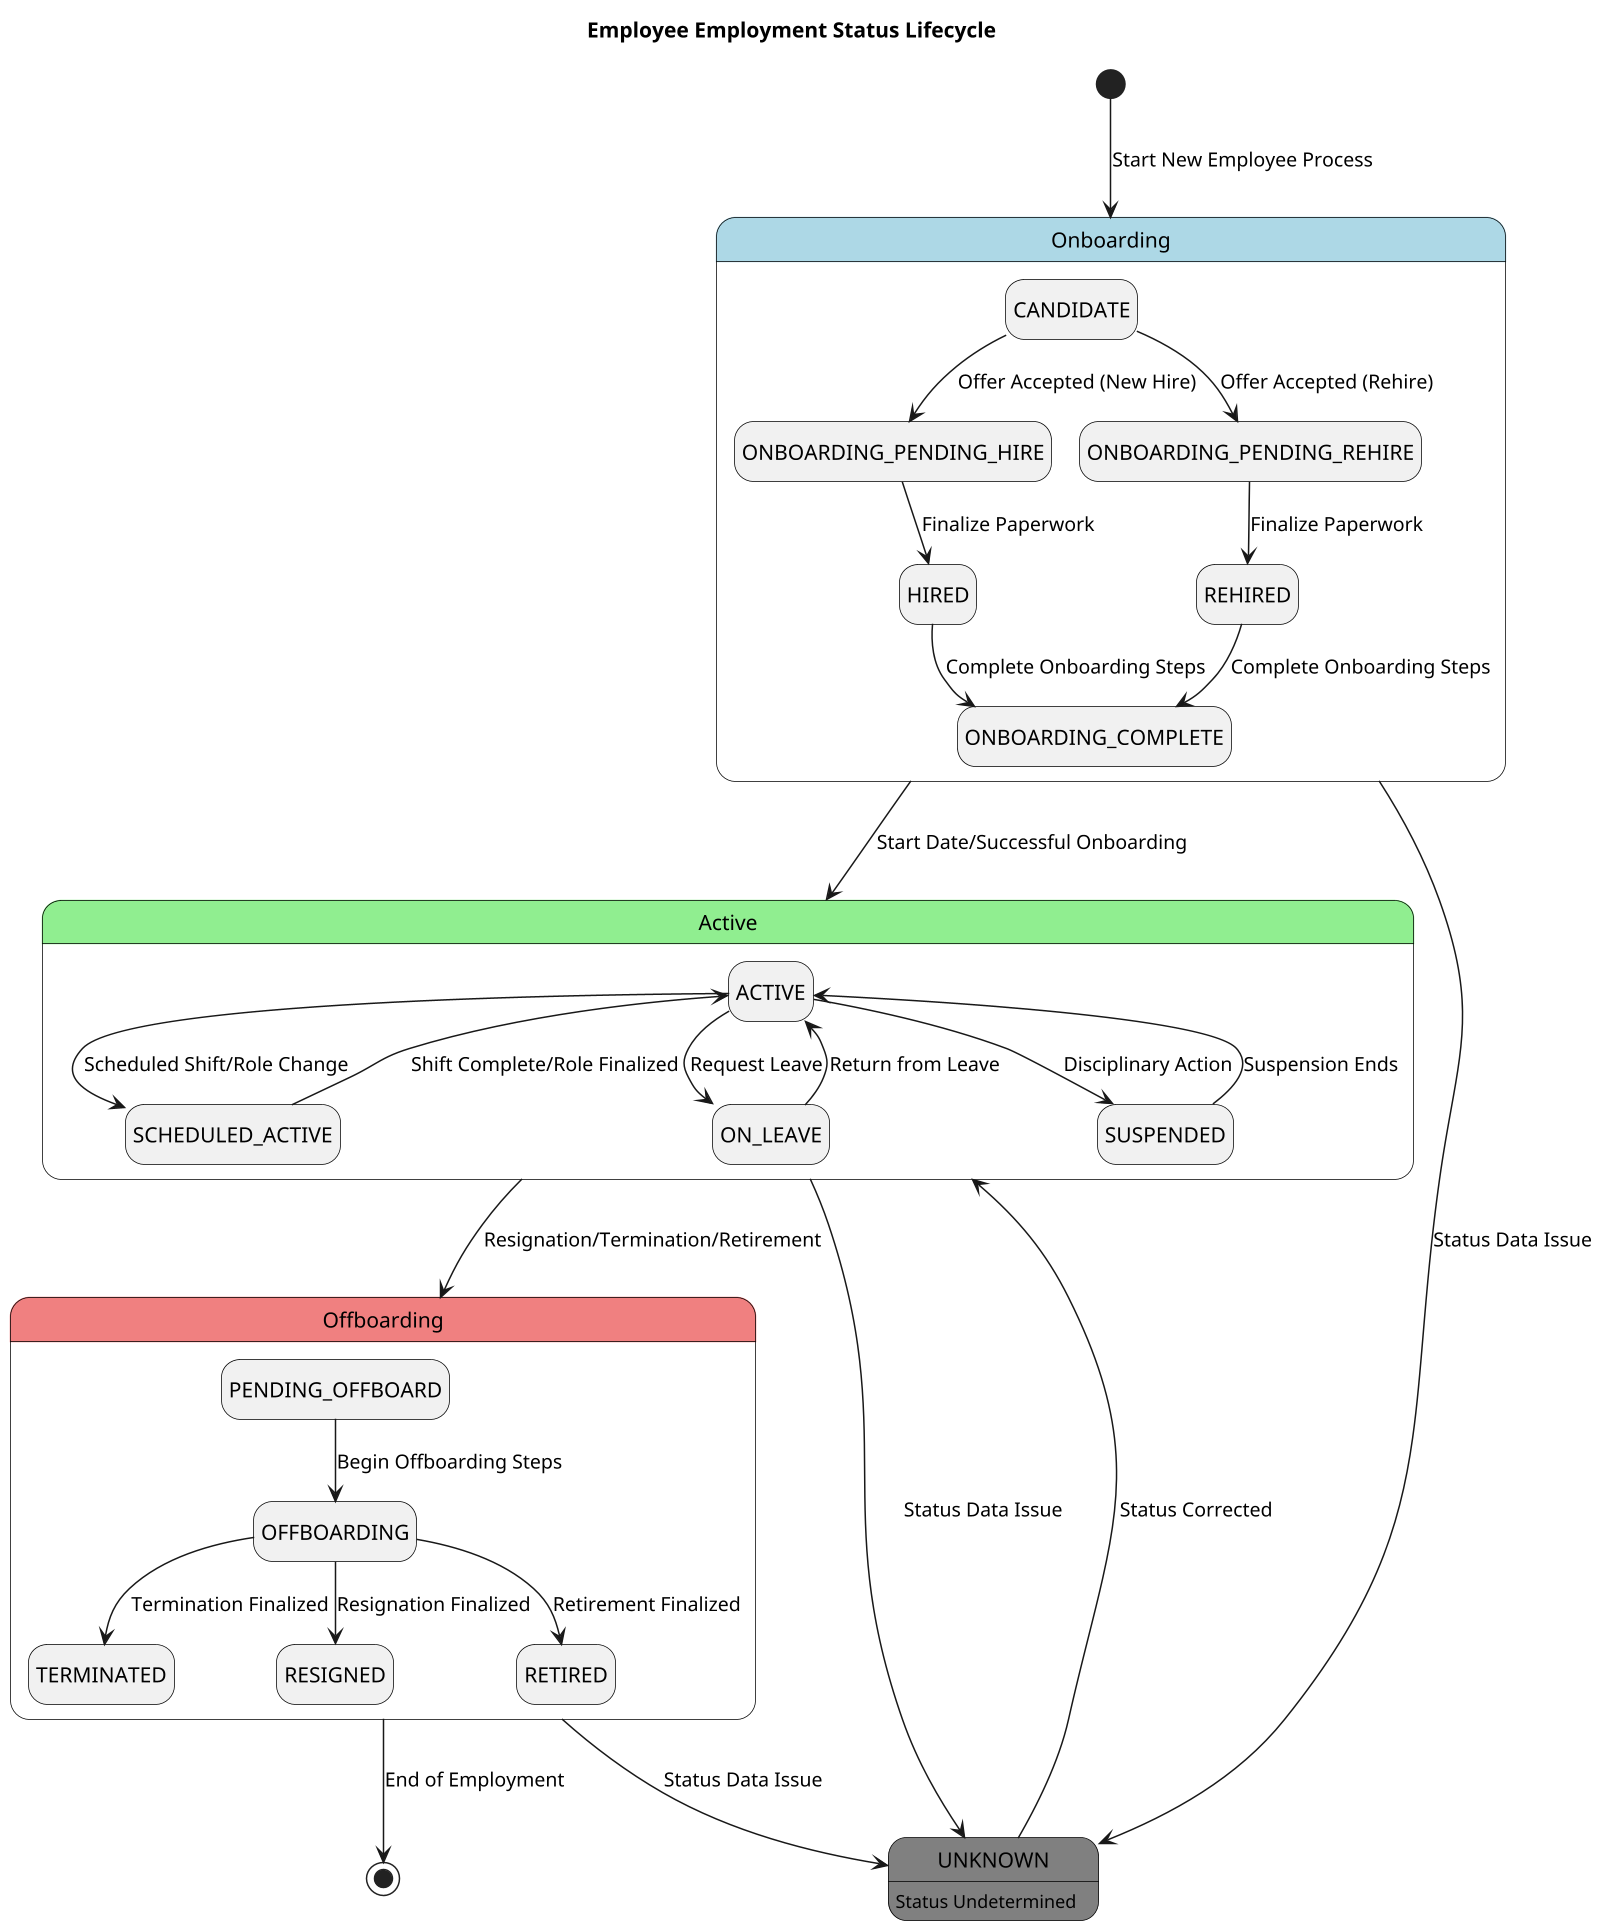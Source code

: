 @startuml
hide empty description
scale 1.5

title Employee Employment Status Lifecycle

skinparam state {
    BorderColor black
    BackgroundColor<<Onboarding>> #lightblue
    BackgroundColor<<Active>> #lightgreen
    BackgroundColor<<Offboarding>> #lightcoral
}

[*] --> Onboarding : Start New Employee Process

state Onboarding <<Onboarding>> {
    state CANDIDATE
    state ONBOARDING_PENDING_HIRE
    state ONBOARDING_PENDING_REHIRE
    state HIRED
    state REHIRED
    state ONBOARDING_COMPLETE

    CANDIDATE --> ONBOARDING_PENDING_HIRE : Offer Accepted (New Hire)
    CANDIDATE --> ONBOARDING_PENDING_REHIRE : Offer Accepted (Rehire)
    ONBOARDING_PENDING_HIRE --> HIRED : Finalize Paperwork
    ONBOARDING_PENDING_REHIRE --> REHIRED : Finalize Paperwork
    HIRED --> ONBOARDING_COMPLETE : Complete Onboarding Steps
    REHIRED --> ONBOARDING_COMPLETE : Complete Onboarding Steps
}

Onboarding --> Active : Start Date/Successful Onboarding

state Active <<Active>> {
    state ACTIVE
    state SCHEDULED_ACTIVE
    state ON_LEAVE
    state SUSPENDED

    ACTIVE --> SCHEDULED_ACTIVE : Scheduled Shift/Role Change
    SCHEDULED_ACTIVE --> ACTIVE : Shift Complete/Role Finalized
    ACTIVE --> ON_LEAVE : Request Leave
    ON_LEAVE --> ACTIVE : Return from Leave
    ACTIVE --> SUSPENDED : Disciplinary Action
    SUSPENDED --> ACTIVE : Suspension Ends
}

Active --> Offboarding : Resignation/Termination/Retirement

state Offboarding <<Offboarding>> {
    state PENDING_OFFBOARD
    state OFFBOARDING
    state TERMINATED
    state RESIGNED
    state RETIRED

    PENDING_OFFBOARD --> OFFBOARDING : Begin Offboarding Steps
    OFFBOARDING --> TERMINATED : Termination Finalized
    OFFBOARDING --> RESIGNED : Resignation Finalized
    OFFBOARDING --> RETIRED : Retirement Finalized
}

Offboarding --> [*] : End of Employment

state UNKNOWN #gray : Status Undetermined

Active --> UNKNOWN : Status Data Issue
Onboarding --> UNKNOWN : Status Data Issue
Offboarding --> UNKNOWN : Status Data Issue
UNKNOWN --> Active : Status Corrected
@enduml